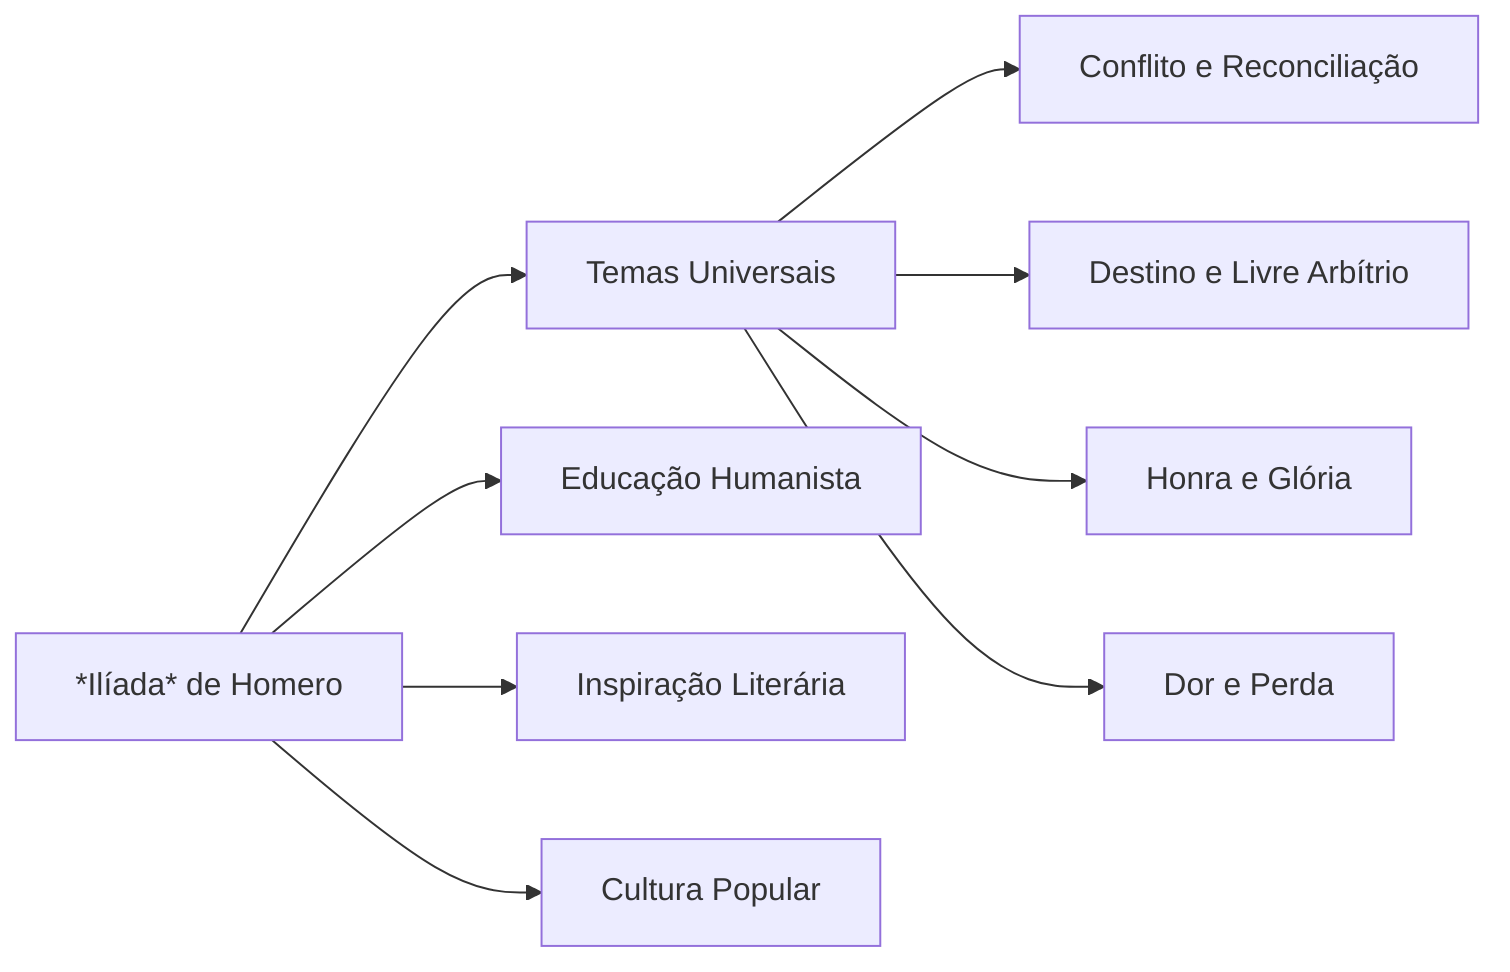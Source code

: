 graph LR
  A[*Ilíada* de Homero]
  A --> B[Temas Universais]
  A --> C[Educação Humanista]
  A --> D[Inspiração Literária]
  A --> E[Cultura Popular]
  B --> B1[Conflito e Reconciliação]
  B --> B2[Destino e Livre Arbítrio]
  B --> B3[Honra e Glória]
  B --> B4[Dor e Perda]